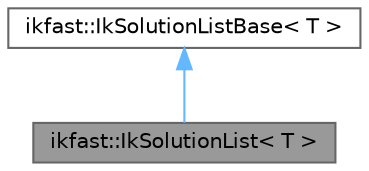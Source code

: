 digraph "ikfast::IkSolutionList&lt; T &gt;"
{
 // LATEX_PDF_SIZE
  bgcolor="transparent";
  edge [fontname=Helvetica,fontsize=10,labelfontname=Helvetica,labelfontsize=10];
  node [fontname=Helvetica,fontsize=10,shape=box,height=0.2,width=0.4];
  Node1 [label="ikfast::IkSolutionList\< T \>",height=0.2,width=0.4,color="gray40", fillcolor="grey60", style="filled", fontcolor="black",tooltip="Default implementation of IkSolutionListBase."];
  Node2 -> Node1 [dir="back",color="steelblue1",style="solid"];
  Node2 [label="ikfast::IkSolutionListBase\< T \>",height=0.2,width=0.4,color="gray40", fillcolor="white", style="filled",URL="$d7/d2e/classikfast_1_1IkSolutionListBase.html",tooltip="manages all the solutions"];
}
